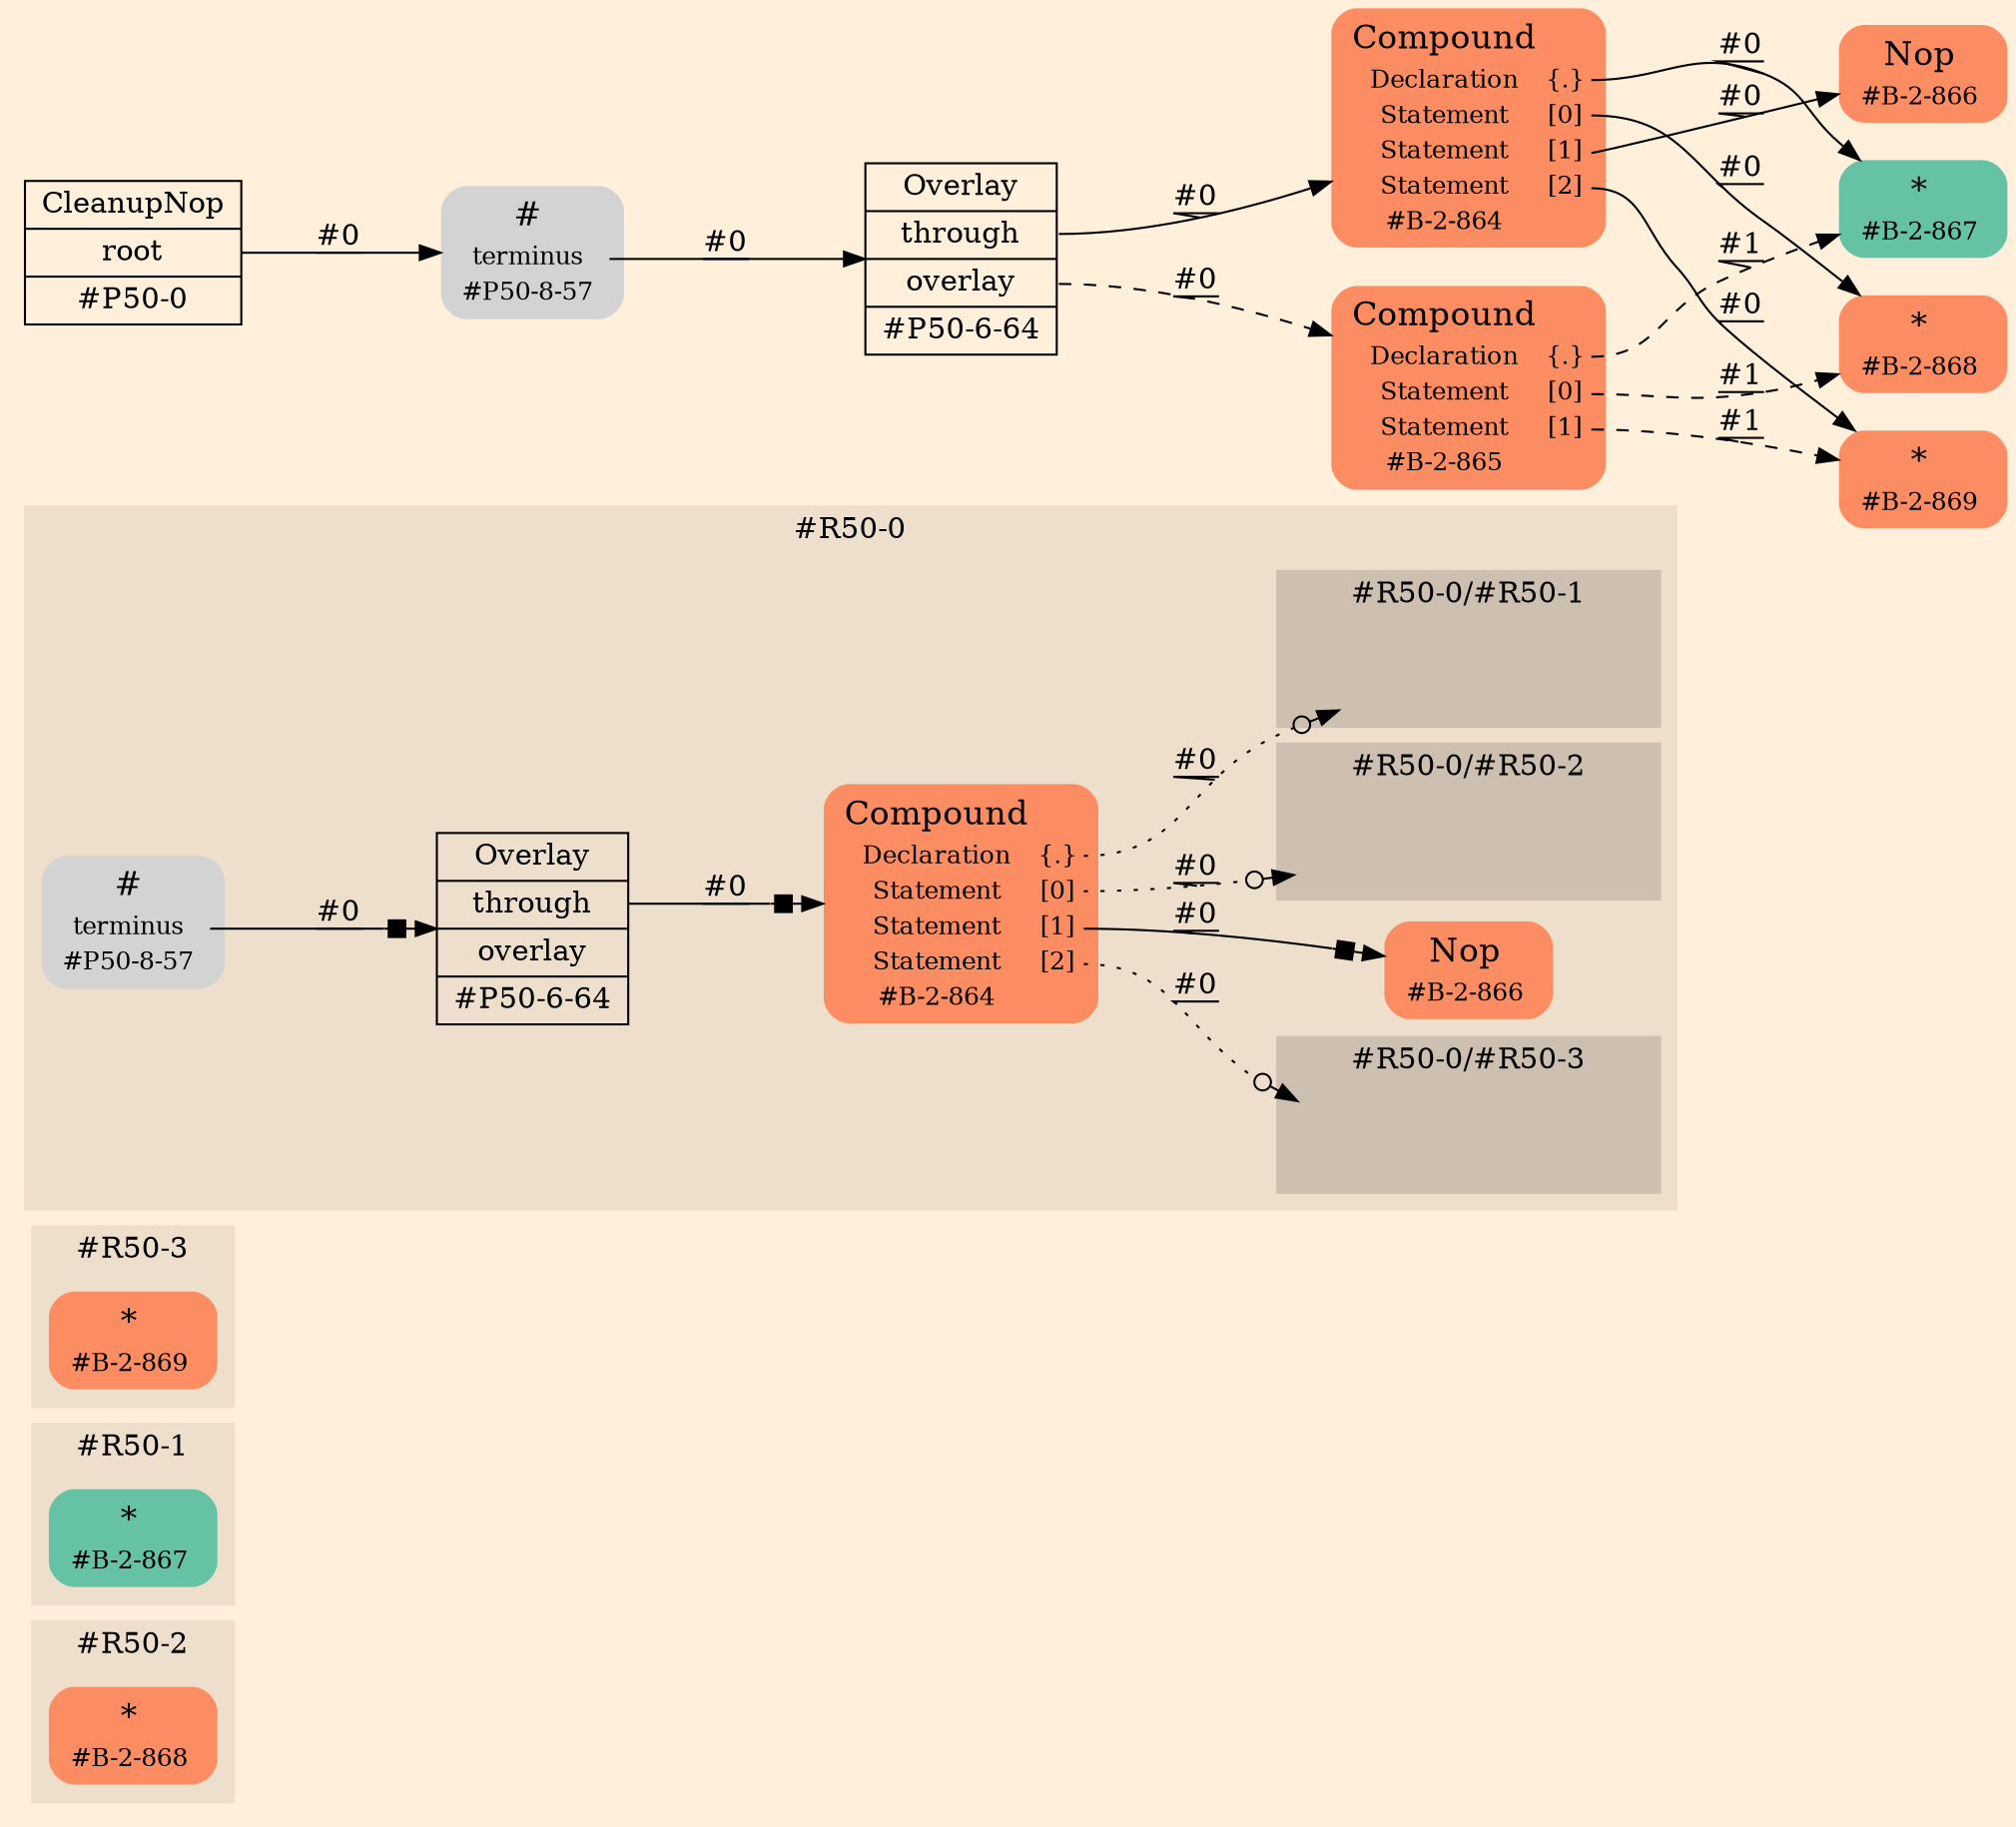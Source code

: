digraph Inferno {
graph [
    rankdir = "LR"
    ranksep = 1.0
    size = "14,20"
    bgcolor = antiquewhite1
    color = black
    fontcolor = black
];
node [
];

// -------------------- figure #R50-2 --------------------
subgraph "cluster#R50-2" {
    label = "#R50-2"
    style = "filled"
    color = antiquewhite2
    "#R50-2/#B-2-868" [
        shape = "plaintext"
        fillcolor = "/set28/2"
        label = <<TABLE BORDER="0" CELLBORDER="0" CELLSPACING="0">
         <TR><TD><FONT POINT-SIZE="16.0">*</FONT></TD><TD></TD></TR>
         <TR><TD>#B-2-868</TD><TD PORT="port0"></TD></TR>
        </TABLE>>
        style = "rounded,filled"
        fontsize = "12"
    ];
    
}


// -------------------- figure #R50-1 --------------------
subgraph "cluster#R50-1" {
    label = "#R50-1"
    style = "filled"
    color = antiquewhite2
    "#R50-1/#B-2-867" [
        shape = "plaintext"
        fillcolor = "/set28/1"
        label = <<TABLE BORDER="0" CELLBORDER="0" CELLSPACING="0">
         <TR><TD><FONT POINT-SIZE="16.0">*</FONT></TD><TD></TD></TR>
         <TR><TD>#B-2-867</TD><TD PORT="port0"></TD></TR>
        </TABLE>>
        style = "rounded,filled"
        fontsize = "12"
    ];
    
}


// -------------------- figure #R50-3 --------------------
subgraph "cluster#R50-3" {
    label = "#R50-3"
    style = "filled"
    color = antiquewhite2
    "#R50-3/#B-2-869" [
        shape = "plaintext"
        fillcolor = "/set28/2"
        label = <<TABLE BORDER="0" CELLBORDER="0" CELLSPACING="0">
         <TR><TD><FONT POINT-SIZE="16.0">*</FONT></TD><TD></TD></TR>
         <TR><TD>#B-2-869</TD><TD PORT="port0"></TD></TR>
        </TABLE>>
        style = "rounded,filled"
        fontsize = "12"
    ];
    
}


// -------------------- figure #R50-0 --------------------
subgraph "cluster#R50-0" {
    label = "#R50-0"
    style = "filled"
    color = antiquewhite2
    "#R50-0/#B-2-866" [
        shape = "plaintext"
        fillcolor = "/set28/2"
        label = <<TABLE BORDER="0" CELLBORDER="0" CELLSPACING="0">
         <TR><TD><FONT POINT-SIZE="16.0">Nop</FONT></TD><TD></TD></TR>
         <TR><TD>#B-2-866</TD><TD PORT="port0"></TD></TR>
        </TABLE>>
        style = "rounded,filled"
        fontsize = "12"
    ];
    
    "#R50-0/#B-2-864" [
        shape = "plaintext"
        fillcolor = "/set28/2"
        label = <<TABLE BORDER="0" CELLBORDER="0" CELLSPACING="0">
         <TR><TD><FONT POINT-SIZE="16.0">Compound</FONT></TD><TD></TD></TR>
         <TR><TD>Declaration</TD><TD PORT="port0">{.}</TD></TR>
         <TR><TD>Statement</TD><TD PORT="port1">[0]</TD></TR>
         <TR><TD>Statement</TD><TD PORT="port2">[1]</TD></TR>
         <TR><TD>Statement</TD><TD PORT="port3">[2]</TD></TR>
         <TR><TD>#B-2-864</TD><TD PORT="port4"></TD></TR>
        </TABLE>>
        style = "rounded,filled"
        fontsize = "12"
    ];
    
    "#R50-0/#P50-8-57" [
        shape = "plaintext"
        label = <<TABLE BORDER="0" CELLBORDER="0" CELLSPACING="0">
         <TR><TD><FONT POINT-SIZE="16.0">#</FONT></TD><TD></TD></TR>
         <TR><TD>terminus</TD><TD PORT="port0"></TD></TR>
         <TR><TD>#P50-8-57</TD><TD PORT="port1"></TD></TR>
        </TABLE>>
        style = "rounded,filled"
        fontsize = "12"
    ];
    
    "#R50-0/#P50-6-64" [
        shape = "record"
        fillcolor = antiquewhite2
        label = "<fixed> Overlay | <port0> through | <port1> overlay | <port2> #P50-6-64"
        style = "filled"
        fontsize = "14"
        color = black
        fontcolor = black
    ];
    
    subgraph "cluster#R50-0/#R50-3" {
        label = "#R50-0/#R50-3"
        style = "filled"
        color = antiquewhite3
        "#R50-0/#0/#B-2-869" [
            shape = "none"
            fillcolor = "/set28/2"
            style = "invisible"
        ];
        
    }
    
    subgraph "cluster#R50-0/#R50-1" {
        label = "#R50-0/#R50-1"
        style = "filled"
        color = antiquewhite3
        "#R50-0/#0/#B-2-867" [
            shape = "none"
            fillcolor = "/set28/1"
            style = "invisible"
        ];
        
    }
    
    subgraph "cluster#R50-0/#R50-2" {
        label = "#R50-0/#R50-2"
        style = "filled"
        color = antiquewhite3
        "#R50-0/#0/#B-2-868" [
            shape = "none"
            fillcolor = "/set28/2"
            style = "invisible"
        ];
        
    }
    
}


// -------------------- transformation figure --------------------
"CR#P50-0" [
    shape = "record"
    fillcolor = antiquewhite1
    label = "<fixed> CleanupNop | <port0> root | <port1> #P50-0"
    style = "filled"
    fontsize = "14"
    color = black
    fontcolor = black
];

"#P50-8-57" [
    shape = "plaintext"
    label = <<TABLE BORDER="0" CELLBORDER="0" CELLSPACING="0">
     <TR><TD><FONT POINT-SIZE="16.0">#</FONT></TD><TD></TD></TR>
     <TR><TD>terminus</TD><TD PORT="port0"></TD></TR>
     <TR><TD>#P50-8-57</TD><TD PORT="port1"></TD></TR>
    </TABLE>>
    style = "rounded,filled"
    fontsize = "12"
];

"#P50-6-64" [
    shape = "record"
    fillcolor = antiquewhite1
    label = "<fixed> Overlay | <port0> through | <port1> overlay | <port2> #P50-6-64"
    style = "filled"
    fontsize = "14"
    color = black
    fontcolor = black
];

"#B-2-864" [
    shape = "plaintext"
    fillcolor = "/set28/2"
    label = <<TABLE BORDER="0" CELLBORDER="0" CELLSPACING="0">
     <TR><TD><FONT POINT-SIZE="16.0">Compound</FONT></TD><TD></TD></TR>
     <TR><TD>Declaration</TD><TD PORT="port0">{.}</TD></TR>
     <TR><TD>Statement</TD><TD PORT="port1">[0]</TD></TR>
     <TR><TD>Statement</TD><TD PORT="port2">[1]</TD></TR>
     <TR><TD>Statement</TD><TD PORT="port3">[2]</TD></TR>
     <TR><TD>#B-2-864</TD><TD PORT="port4"></TD></TR>
    </TABLE>>
    style = "rounded,filled"
    fontsize = "12"
];

"#B-2-867" [
    shape = "plaintext"
    fillcolor = "/set28/1"
    label = <<TABLE BORDER="0" CELLBORDER="0" CELLSPACING="0">
     <TR><TD><FONT POINT-SIZE="16.0">*</FONT></TD><TD></TD></TR>
     <TR><TD>#B-2-867</TD><TD PORT="port0"></TD></TR>
    </TABLE>>
    style = "rounded,filled"
    fontsize = "12"
];

"#B-2-868" [
    shape = "plaintext"
    fillcolor = "/set28/2"
    label = <<TABLE BORDER="0" CELLBORDER="0" CELLSPACING="0">
     <TR><TD><FONT POINT-SIZE="16.0">*</FONT></TD><TD></TD></TR>
     <TR><TD>#B-2-868</TD><TD PORT="port0"></TD></TR>
    </TABLE>>
    style = "rounded,filled"
    fontsize = "12"
];

"#B-2-866" [
    shape = "plaintext"
    fillcolor = "/set28/2"
    label = <<TABLE BORDER="0" CELLBORDER="0" CELLSPACING="0">
     <TR><TD><FONT POINT-SIZE="16.0">Nop</FONT></TD><TD></TD></TR>
     <TR><TD>#B-2-866</TD><TD PORT="port0"></TD></TR>
    </TABLE>>
    style = "rounded,filled"
    fontsize = "12"
];

"#B-2-869" [
    shape = "plaintext"
    fillcolor = "/set28/2"
    label = <<TABLE BORDER="0" CELLBORDER="0" CELLSPACING="0">
     <TR><TD><FONT POINT-SIZE="16.0">*</FONT></TD><TD></TD></TR>
     <TR><TD>#B-2-869</TD><TD PORT="port0"></TD></TR>
    </TABLE>>
    style = "rounded,filled"
    fontsize = "12"
];

"#B-2-865" [
    shape = "plaintext"
    fillcolor = "/set28/2"
    label = <<TABLE BORDER="0" CELLBORDER="0" CELLSPACING="0">
     <TR><TD><FONT POINT-SIZE="16.0">Compound</FONT></TD><TD></TD></TR>
     <TR><TD>Declaration</TD><TD PORT="port0">{.}</TD></TR>
     <TR><TD>Statement</TD><TD PORT="port1">[0]</TD></TR>
     <TR><TD>Statement</TD><TD PORT="port2">[1]</TD></TR>
     <TR><TD>#B-2-865</TD><TD PORT="port3"></TD></TR>
    </TABLE>>
    style = "rounded,filled"
    fontsize = "12"
];


// -------------------- links --------------------
// links for block CR#P50-0
"CR#P50-0":port0 -> "#P50-8-57" [
    style="solid"
    label = "#0"
    decorate = true
    color = black
    fontcolor = black
];

// links for block #P50-8-57
"#P50-8-57":port0 -> "#P50-6-64" [
    style="solid"
    label = "#0"
    decorate = true
    color = black
    fontcolor = black
];

// links for block #P50-6-64
"#P50-6-64":port0 -> "#B-2-864" [
    style="solid"
    label = "#0"
    decorate = true
    color = black
    fontcolor = black
];

"#P50-6-64":port1 -> "#B-2-865" [
    style="dashed"
    label = "#0"
    decorate = true
    color = black
    fontcolor = black
];

// links for block #B-2-864
"#B-2-864":port0 -> "#B-2-867" [
    style="solid"
    label = "#0"
    decorate = true
    color = black
    fontcolor = black
];

"#B-2-864":port1 -> "#B-2-868" [
    style="solid"
    label = "#0"
    decorate = true
    color = black
    fontcolor = black
];

"#B-2-864":port2 -> "#B-2-866" [
    style="solid"
    label = "#0"
    decorate = true
    color = black
    fontcolor = black
];

"#B-2-864":port3 -> "#B-2-869" [
    style="solid"
    label = "#0"
    decorate = true
    color = black
    fontcolor = black
];

// links for block #B-2-867
// links for block #B-2-868
// links for block #B-2-866
// links for block #B-2-869
// links for block #B-2-865
"#B-2-865":port0 -> "#B-2-867" [
    style="dashed"
    label = "#1"
    decorate = true
    color = black
    fontcolor = black
];

"#B-2-865":port1 -> "#B-2-868" [
    style="dashed"
    label = "#1"
    decorate = true
    color = black
    fontcolor = black
];

"#B-2-865":port2 -> "#B-2-869" [
    style="dashed"
    label = "#1"
    decorate = true
    color = black
    fontcolor = black
];

// links for block #R50-0/#B-2-866
// links for block #R50-0/#B-2-864
"#R50-0/#B-2-864":port0 -> "#R50-0/#0/#B-2-867" [
    style="dotted"
    arrowhead="normalnoneodot"
    label = "#0"
    decorate = true
    color = black
    fontcolor = black
];

"#R50-0/#B-2-864":port1 -> "#R50-0/#0/#B-2-868" [
    style="dotted"
    arrowhead="normalnoneodot"
    label = "#0"
    decorate = true
    color = black
    fontcolor = black
];

"#R50-0/#B-2-864":port2 -> "#R50-0/#B-2-866" [
    style="solid"
    arrowhead="normalnonebox"
    label = "#0"
    decorate = true
    color = black
    fontcolor = black
];

"#R50-0/#B-2-864":port3 -> "#R50-0/#0/#B-2-869" [
    style="dotted"
    arrowhead="normalnoneodot"
    label = "#0"
    decorate = true
    color = black
    fontcolor = black
];

// links for block #R50-0/#P50-8-57
"#R50-0/#P50-8-57":port0 -> "#R50-0/#P50-6-64" [
    style="solid"
    arrowhead="normalnonebox"
    label = "#0"
    decorate = true
    color = black
    fontcolor = black
];

// links for block #R50-0/#P50-6-64
"#R50-0/#P50-6-64":port0 -> "#R50-0/#B-2-864" [
    style="solid"
    arrowhead="normalnonebox"
    label = "#0"
    decorate = true
    color = black
    fontcolor = black
];

// links for block #R50-0/#0/#B-2-869
// links for block #R50-0/#0/#B-2-867
// links for block #R50-0/#0/#B-2-868
// links for block #R50-3/#B-2-869
// links for block #R50-1/#B-2-867
// links for block #R50-2/#B-2-868
}
